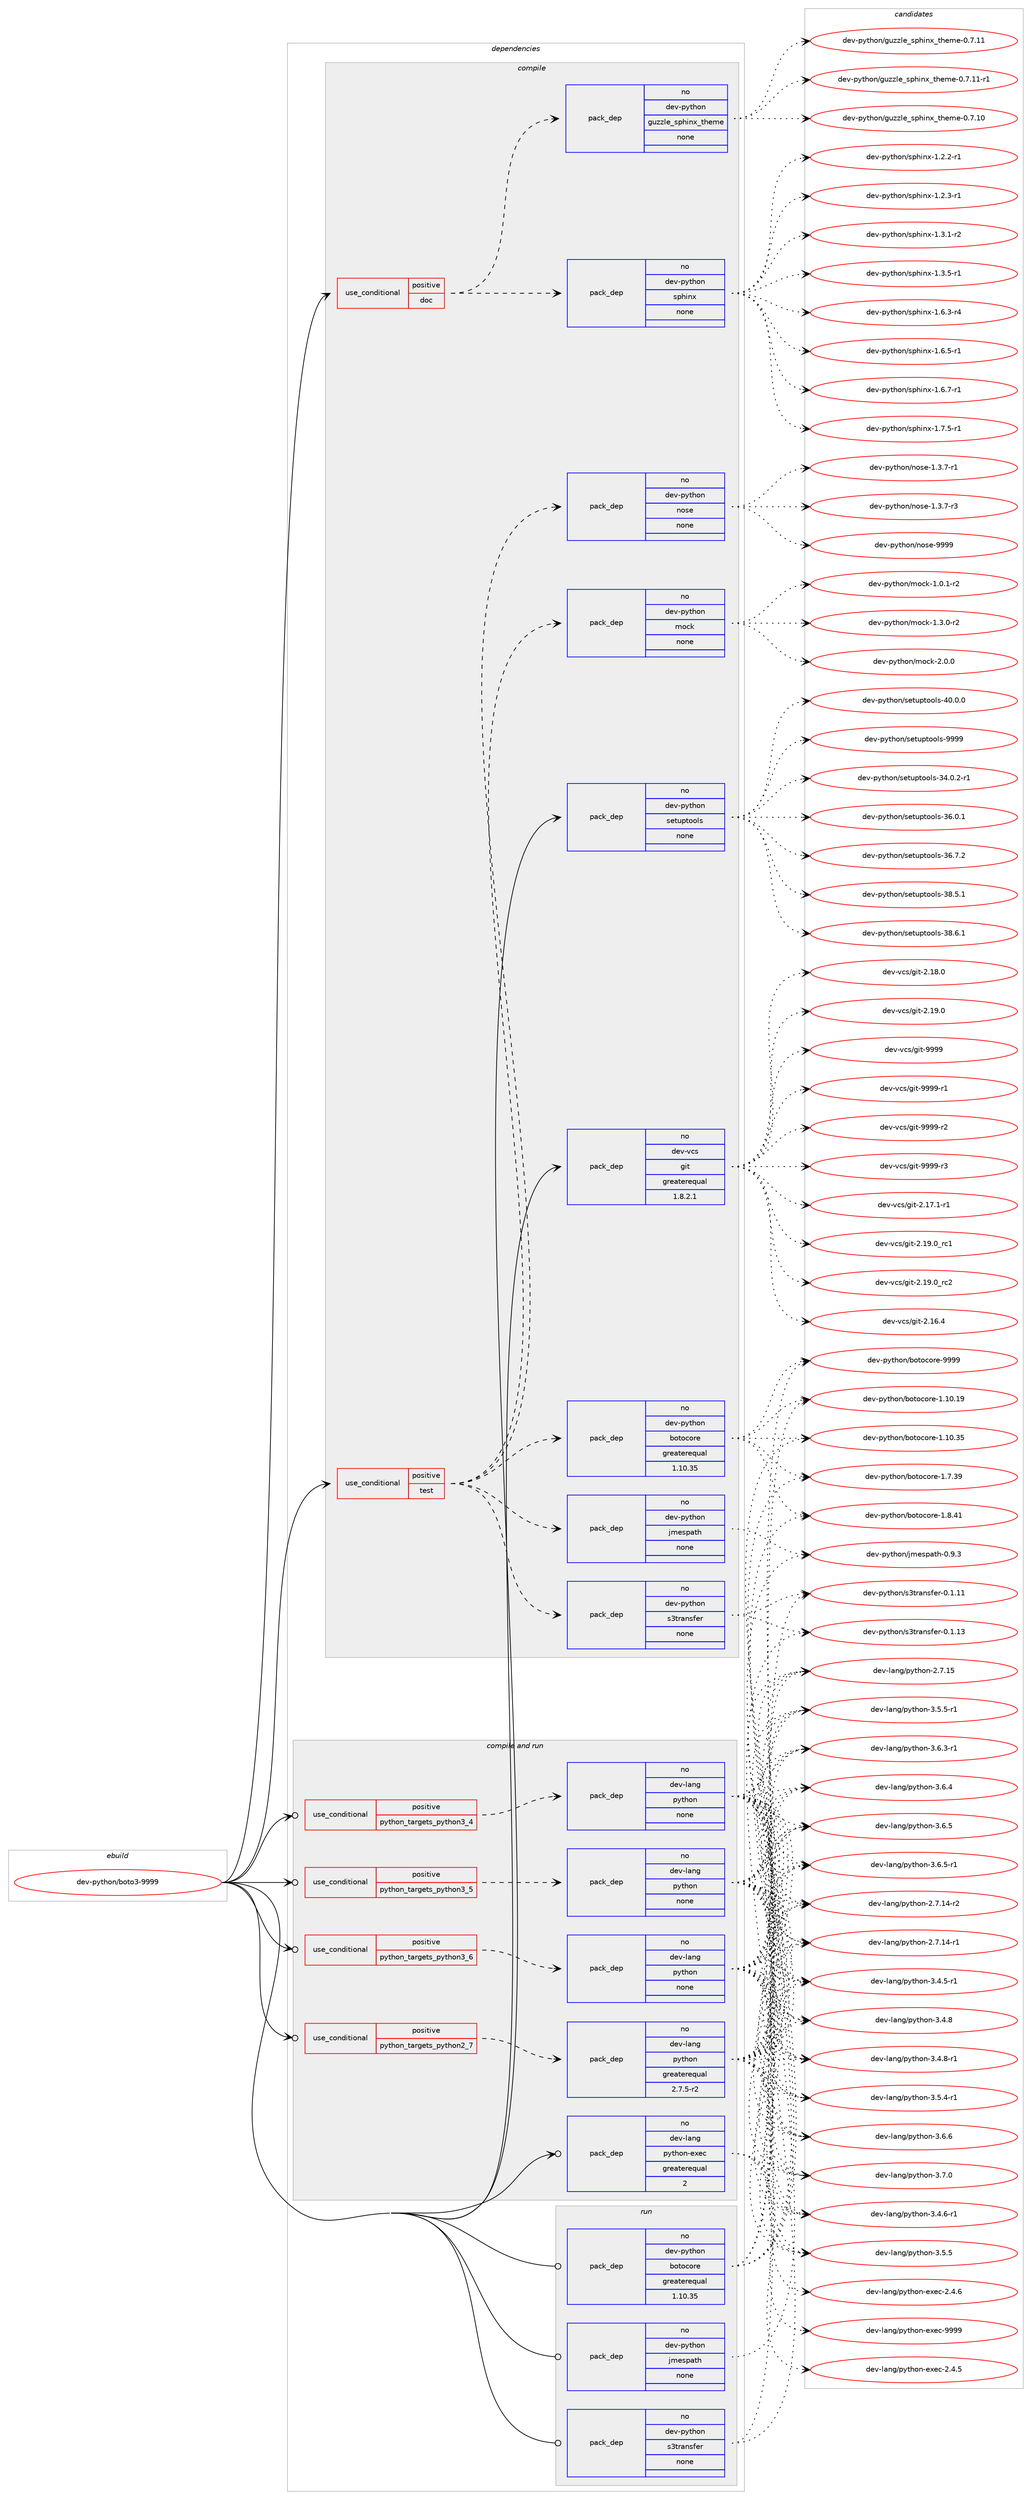 digraph prolog {

# *************
# Graph options
# *************

newrank=true;
concentrate=true;
compound=true;
graph [rankdir=LR,fontname=Helvetica,fontsize=10,ranksep=1.5];#, ranksep=2.5, nodesep=0.2];
edge  [arrowhead=vee];
node  [fontname=Helvetica,fontsize=10];

# **********
# The ebuild
# **********

subgraph cluster_leftcol {
color=gray;
rank=same;
label=<<i>ebuild</i>>;
id [label="dev-python/boto3-9999", color=red, width=4, href="../dev-python/boto3-9999.svg"];
}

# ****************
# The dependencies
# ****************

subgraph cluster_midcol {
color=gray;
label=<<i>dependencies</i>>;
subgraph cluster_compile {
fillcolor="#eeeeee";
style=filled;
label=<<i>compile</i>>;
subgraph cond1574 {
dependency5465 [label=<<TABLE BORDER="0" CELLBORDER="1" CELLSPACING="0" CELLPADDING="4"><TR><TD ROWSPAN="3" CELLPADDING="10">use_conditional</TD></TR><TR><TD>positive</TD></TR><TR><TD>doc</TD></TR></TABLE>>, shape=none, color=red];
subgraph pack3761 {
dependency5466 [label=<<TABLE BORDER="0" CELLBORDER="1" CELLSPACING="0" CELLPADDING="4" WIDTH="220"><TR><TD ROWSPAN="6" CELLPADDING="30">pack_dep</TD></TR><TR><TD WIDTH="110">no</TD></TR><TR><TD>dev-python</TD></TR><TR><TD>guzzle_sphinx_theme</TD></TR><TR><TD>none</TD></TR><TR><TD></TD></TR></TABLE>>, shape=none, color=blue];
}
dependency5465:e -> dependency5466:w [weight=20,style="dashed",arrowhead="vee"];
subgraph pack3762 {
dependency5467 [label=<<TABLE BORDER="0" CELLBORDER="1" CELLSPACING="0" CELLPADDING="4" WIDTH="220"><TR><TD ROWSPAN="6" CELLPADDING="30">pack_dep</TD></TR><TR><TD WIDTH="110">no</TD></TR><TR><TD>dev-python</TD></TR><TR><TD>sphinx</TD></TR><TR><TD>none</TD></TR><TR><TD></TD></TR></TABLE>>, shape=none, color=blue];
}
dependency5465:e -> dependency5467:w [weight=20,style="dashed",arrowhead="vee"];
}
id:e -> dependency5465:w [weight=20,style="solid",arrowhead="vee"];
subgraph cond1575 {
dependency5468 [label=<<TABLE BORDER="0" CELLBORDER="1" CELLSPACING="0" CELLPADDING="4"><TR><TD ROWSPAN="3" CELLPADDING="10">use_conditional</TD></TR><TR><TD>positive</TD></TR><TR><TD>test</TD></TR></TABLE>>, shape=none, color=red];
subgraph pack3763 {
dependency5469 [label=<<TABLE BORDER="0" CELLBORDER="1" CELLSPACING="0" CELLPADDING="4" WIDTH="220"><TR><TD ROWSPAN="6" CELLPADDING="30">pack_dep</TD></TR><TR><TD WIDTH="110">no</TD></TR><TR><TD>dev-python</TD></TR><TR><TD>botocore</TD></TR><TR><TD>greaterequal</TD></TR><TR><TD>1.10.35</TD></TR></TABLE>>, shape=none, color=blue];
}
dependency5468:e -> dependency5469:w [weight=20,style="dashed",arrowhead="vee"];
subgraph pack3764 {
dependency5470 [label=<<TABLE BORDER="0" CELLBORDER="1" CELLSPACING="0" CELLPADDING="4" WIDTH="220"><TR><TD ROWSPAN="6" CELLPADDING="30">pack_dep</TD></TR><TR><TD WIDTH="110">no</TD></TR><TR><TD>dev-python</TD></TR><TR><TD>jmespath</TD></TR><TR><TD>none</TD></TR><TR><TD></TD></TR></TABLE>>, shape=none, color=blue];
}
dependency5468:e -> dependency5470:w [weight=20,style="dashed",arrowhead="vee"];
subgraph pack3765 {
dependency5471 [label=<<TABLE BORDER="0" CELLBORDER="1" CELLSPACING="0" CELLPADDING="4" WIDTH="220"><TR><TD ROWSPAN="6" CELLPADDING="30">pack_dep</TD></TR><TR><TD WIDTH="110">no</TD></TR><TR><TD>dev-python</TD></TR><TR><TD>s3transfer</TD></TR><TR><TD>none</TD></TR><TR><TD></TD></TR></TABLE>>, shape=none, color=blue];
}
dependency5468:e -> dependency5471:w [weight=20,style="dashed",arrowhead="vee"];
subgraph pack3766 {
dependency5472 [label=<<TABLE BORDER="0" CELLBORDER="1" CELLSPACING="0" CELLPADDING="4" WIDTH="220"><TR><TD ROWSPAN="6" CELLPADDING="30">pack_dep</TD></TR><TR><TD WIDTH="110">no</TD></TR><TR><TD>dev-python</TD></TR><TR><TD>mock</TD></TR><TR><TD>none</TD></TR><TR><TD></TD></TR></TABLE>>, shape=none, color=blue];
}
dependency5468:e -> dependency5472:w [weight=20,style="dashed",arrowhead="vee"];
subgraph pack3767 {
dependency5473 [label=<<TABLE BORDER="0" CELLBORDER="1" CELLSPACING="0" CELLPADDING="4" WIDTH="220"><TR><TD ROWSPAN="6" CELLPADDING="30">pack_dep</TD></TR><TR><TD WIDTH="110">no</TD></TR><TR><TD>dev-python</TD></TR><TR><TD>nose</TD></TR><TR><TD>none</TD></TR><TR><TD></TD></TR></TABLE>>, shape=none, color=blue];
}
dependency5468:e -> dependency5473:w [weight=20,style="dashed",arrowhead="vee"];
}
id:e -> dependency5468:w [weight=20,style="solid",arrowhead="vee"];
subgraph pack3768 {
dependency5474 [label=<<TABLE BORDER="0" CELLBORDER="1" CELLSPACING="0" CELLPADDING="4" WIDTH="220"><TR><TD ROWSPAN="6" CELLPADDING="30">pack_dep</TD></TR><TR><TD WIDTH="110">no</TD></TR><TR><TD>dev-python</TD></TR><TR><TD>setuptools</TD></TR><TR><TD>none</TD></TR><TR><TD></TD></TR></TABLE>>, shape=none, color=blue];
}
id:e -> dependency5474:w [weight=20,style="solid",arrowhead="vee"];
subgraph pack3769 {
dependency5475 [label=<<TABLE BORDER="0" CELLBORDER="1" CELLSPACING="0" CELLPADDING="4" WIDTH="220"><TR><TD ROWSPAN="6" CELLPADDING="30">pack_dep</TD></TR><TR><TD WIDTH="110">no</TD></TR><TR><TD>dev-vcs</TD></TR><TR><TD>git</TD></TR><TR><TD>greaterequal</TD></TR><TR><TD>1.8.2.1</TD></TR></TABLE>>, shape=none, color=blue];
}
id:e -> dependency5475:w [weight=20,style="solid",arrowhead="vee"];
}
subgraph cluster_compileandrun {
fillcolor="#eeeeee";
style=filled;
label=<<i>compile and run</i>>;
subgraph cond1576 {
dependency5476 [label=<<TABLE BORDER="0" CELLBORDER="1" CELLSPACING="0" CELLPADDING="4"><TR><TD ROWSPAN="3" CELLPADDING="10">use_conditional</TD></TR><TR><TD>positive</TD></TR><TR><TD>python_targets_python2_7</TD></TR></TABLE>>, shape=none, color=red];
subgraph pack3770 {
dependency5477 [label=<<TABLE BORDER="0" CELLBORDER="1" CELLSPACING="0" CELLPADDING="4" WIDTH="220"><TR><TD ROWSPAN="6" CELLPADDING="30">pack_dep</TD></TR><TR><TD WIDTH="110">no</TD></TR><TR><TD>dev-lang</TD></TR><TR><TD>python</TD></TR><TR><TD>greaterequal</TD></TR><TR><TD>2.7.5-r2</TD></TR></TABLE>>, shape=none, color=blue];
}
dependency5476:e -> dependency5477:w [weight=20,style="dashed",arrowhead="vee"];
}
id:e -> dependency5476:w [weight=20,style="solid",arrowhead="odotvee"];
subgraph cond1577 {
dependency5478 [label=<<TABLE BORDER="0" CELLBORDER="1" CELLSPACING="0" CELLPADDING="4"><TR><TD ROWSPAN="3" CELLPADDING="10">use_conditional</TD></TR><TR><TD>positive</TD></TR><TR><TD>python_targets_python3_4</TD></TR></TABLE>>, shape=none, color=red];
subgraph pack3771 {
dependency5479 [label=<<TABLE BORDER="0" CELLBORDER="1" CELLSPACING="0" CELLPADDING="4" WIDTH="220"><TR><TD ROWSPAN="6" CELLPADDING="30">pack_dep</TD></TR><TR><TD WIDTH="110">no</TD></TR><TR><TD>dev-lang</TD></TR><TR><TD>python</TD></TR><TR><TD>none</TD></TR><TR><TD></TD></TR></TABLE>>, shape=none, color=blue];
}
dependency5478:e -> dependency5479:w [weight=20,style="dashed",arrowhead="vee"];
}
id:e -> dependency5478:w [weight=20,style="solid",arrowhead="odotvee"];
subgraph cond1578 {
dependency5480 [label=<<TABLE BORDER="0" CELLBORDER="1" CELLSPACING="0" CELLPADDING="4"><TR><TD ROWSPAN="3" CELLPADDING="10">use_conditional</TD></TR><TR><TD>positive</TD></TR><TR><TD>python_targets_python3_5</TD></TR></TABLE>>, shape=none, color=red];
subgraph pack3772 {
dependency5481 [label=<<TABLE BORDER="0" CELLBORDER="1" CELLSPACING="0" CELLPADDING="4" WIDTH="220"><TR><TD ROWSPAN="6" CELLPADDING="30">pack_dep</TD></TR><TR><TD WIDTH="110">no</TD></TR><TR><TD>dev-lang</TD></TR><TR><TD>python</TD></TR><TR><TD>none</TD></TR><TR><TD></TD></TR></TABLE>>, shape=none, color=blue];
}
dependency5480:e -> dependency5481:w [weight=20,style="dashed",arrowhead="vee"];
}
id:e -> dependency5480:w [weight=20,style="solid",arrowhead="odotvee"];
subgraph cond1579 {
dependency5482 [label=<<TABLE BORDER="0" CELLBORDER="1" CELLSPACING="0" CELLPADDING="4"><TR><TD ROWSPAN="3" CELLPADDING="10">use_conditional</TD></TR><TR><TD>positive</TD></TR><TR><TD>python_targets_python3_6</TD></TR></TABLE>>, shape=none, color=red];
subgraph pack3773 {
dependency5483 [label=<<TABLE BORDER="0" CELLBORDER="1" CELLSPACING="0" CELLPADDING="4" WIDTH="220"><TR><TD ROWSPAN="6" CELLPADDING="30">pack_dep</TD></TR><TR><TD WIDTH="110">no</TD></TR><TR><TD>dev-lang</TD></TR><TR><TD>python</TD></TR><TR><TD>none</TD></TR><TR><TD></TD></TR></TABLE>>, shape=none, color=blue];
}
dependency5482:e -> dependency5483:w [weight=20,style="dashed",arrowhead="vee"];
}
id:e -> dependency5482:w [weight=20,style="solid",arrowhead="odotvee"];
subgraph pack3774 {
dependency5484 [label=<<TABLE BORDER="0" CELLBORDER="1" CELLSPACING="0" CELLPADDING="4" WIDTH="220"><TR><TD ROWSPAN="6" CELLPADDING="30">pack_dep</TD></TR><TR><TD WIDTH="110">no</TD></TR><TR><TD>dev-lang</TD></TR><TR><TD>python-exec</TD></TR><TR><TD>greaterequal</TD></TR><TR><TD>2</TD></TR></TABLE>>, shape=none, color=blue];
}
id:e -> dependency5484:w [weight=20,style="solid",arrowhead="odotvee"];
}
subgraph cluster_run {
fillcolor="#eeeeee";
style=filled;
label=<<i>run</i>>;
subgraph pack3775 {
dependency5485 [label=<<TABLE BORDER="0" CELLBORDER="1" CELLSPACING="0" CELLPADDING="4" WIDTH="220"><TR><TD ROWSPAN="6" CELLPADDING="30">pack_dep</TD></TR><TR><TD WIDTH="110">no</TD></TR><TR><TD>dev-python</TD></TR><TR><TD>botocore</TD></TR><TR><TD>greaterequal</TD></TR><TR><TD>1.10.35</TD></TR></TABLE>>, shape=none, color=blue];
}
id:e -> dependency5485:w [weight=20,style="solid",arrowhead="odot"];
subgraph pack3776 {
dependency5486 [label=<<TABLE BORDER="0" CELLBORDER="1" CELLSPACING="0" CELLPADDING="4" WIDTH="220"><TR><TD ROWSPAN="6" CELLPADDING="30">pack_dep</TD></TR><TR><TD WIDTH="110">no</TD></TR><TR><TD>dev-python</TD></TR><TR><TD>jmespath</TD></TR><TR><TD>none</TD></TR><TR><TD></TD></TR></TABLE>>, shape=none, color=blue];
}
id:e -> dependency5486:w [weight=20,style="solid",arrowhead="odot"];
subgraph pack3777 {
dependency5487 [label=<<TABLE BORDER="0" CELLBORDER="1" CELLSPACING="0" CELLPADDING="4" WIDTH="220"><TR><TD ROWSPAN="6" CELLPADDING="30">pack_dep</TD></TR><TR><TD WIDTH="110">no</TD></TR><TR><TD>dev-python</TD></TR><TR><TD>s3transfer</TD></TR><TR><TD>none</TD></TR><TR><TD></TD></TR></TABLE>>, shape=none, color=blue];
}
id:e -> dependency5487:w [weight=20,style="solid",arrowhead="odot"];
}
}

# **************
# The candidates
# **************

subgraph cluster_choices {
rank=same;
color=gray;
label=<<i>candidates</i>>;

subgraph choice3761 {
color=black;
nodesep=1;
choice1001011184511212111610411111047103117122122108101951151121041051101209511610410110910145484655464948 [label="dev-python/guzzle_sphinx_theme-0.7.10", color=red, width=4,href="../dev-python/guzzle_sphinx_theme-0.7.10.svg"];
choice1001011184511212111610411111047103117122122108101951151121041051101209511610410110910145484655464949 [label="dev-python/guzzle_sphinx_theme-0.7.11", color=red, width=4,href="../dev-python/guzzle_sphinx_theme-0.7.11.svg"];
choice10010111845112121116104111110471031171221221081019511511210410511012095116104101109101454846554649494511449 [label="dev-python/guzzle_sphinx_theme-0.7.11-r1", color=red, width=4,href="../dev-python/guzzle_sphinx_theme-0.7.11-r1.svg"];
dependency5466:e -> choice1001011184511212111610411111047103117122122108101951151121041051101209511610410110910145484655464948:w [style=dotted,weight="100"];
dependency5466:e -> choice1001011184511212111610411111047103117122122108101951151121041051101209511610410110910145484655464949:w [style=dotted,weight="100"];
dependency5466:e -> choice10010111845112121116104111110471031171221221081019511511210410511012095116104101109101454846554649494511449:w [style=dotted,weight="100"];
}
subgraph choice3762 {
color=black;
nodesep=1;
choice10010111845112121116104111110471151121041051101204549465046504511449 [label="dev-python/sphinx-1.2.2-r1", color=red, width=4,href="../dev-python/sphinx-1.2.2-r1.svg"];
choice10010111845112121116104111110471151121041051101204549465046514511449 [label="dev-python/sphinx-1.2.3-r1", color=red, width=4,href="../dev-python/sphinx-1.2.3-r1.svg"];
choice10010111845112121116104111110471151121041051101204549465146494511450 [label="dev-python/sphinx-1.3.1-r2", color=red, width=4,href="../dev-python/sphinx-1.3.1-r2.svg"];
choice10010111845112121116104111110471151121041051101204549465146534511449 [label="dev-python/sphinx-1.3.5-r1", color=red, width=4,href="../dev-python/sphinx-1.3.5-r1.svg"];
choice10010111845112121116104111110471151121041051101204549465446514511452 [label="dev-python/sphinx-1.6.3-r4", color=red, width=4,href="../dev-python/sphinx-1.6.3-r4.svg"];
choice10010111845112121116104111110471151121041051101204549465446534511449 [label="dev-python/sphinx-1.6.5-r1", color=red, width=4,href="../dev-python/sphinx-1.6.5-r1.svg"];
choice10010111845112121116104111110471151121041051101204549465446554511449 [label="dev-python/sphinx-1.6.7-r1", color=red, width=4,href="../dev-python/sphinx-1.6.7-r1.svg"];
choice10010111845112121116104111110471151121041051101204549465546534511449 [label="dev-python/sphinx-1.7.5-r1", color=red, width=4,href="../dev-python/sphinx-1.7.5-r1.svg"];
dependency5467:e -> choice10010111845112121116104111110471151121041051101204549465046504511449:w [style=dotted,weight="100"];
dependency5467:e -> choice10010111845112121116104111110471151121041051101204549465046514511449:w [style=dotted,weight="100"];
dependency5467:e -> choice10010111845112121116104111110471151121041051101204549465146494511450:w [style=dotted,weight="100"];
dependency5467:e -> choice10010111845112121116104111110471151121041051101204549465146534511449:w [style=dotted,weight="100"];
dependency5467:e -> choice10010111845112121116104111110471151121041051101204549465446514511452:w [style=dotted,weight="100"];
dependency5467:e -> choice10010111845112121116104111110471151121041051101204549465446534511449:w [style=dotted,weight="100"];
dependency5467:e -> choice10010111845112121116104111110471151121041051101204549465446554511449:w [style=dotted,weight="100"];
dependency5467:e -> choice10010111845112121116104111110471151121041051101204549465546534511449:w [style=dotted,weight="100"];
}
subgraph choice3763 {
color=black;
nodesep=1;
choice100101118451121211161041111104798111116111991111141014549464948464957 [label="dev-python/botocore-1.10.19", color=red, width=4,href="../dev-python/botocore-1.10.19.svg"];
choice100101118451121211161041111104798111116111991111141014549464948465153 [label="dev-python/botocore-1.10.35", color=red, width=4,href="../dev-python/botocore-1.10.35.svg"];
choice1001011184511212111610411111047981111161119911111410145494655465157 [label="dev-python/botocore-1.7.39", color=red, width=4,href="../dev-python/botocore-1.7.39.svg"];
choice1001011184511212111610411111047981111161119911111410145494656465249 [label="dev-python/botocore-1.8.41", color=red, width=4,href="../dev-python/botocore-1.8.41.svg"];
choice100101118451121211161041111104798111116111991111141014557575757 [label="dev-python/botocore-9999", color=red, width=4,href="../dev-python/botocore-9999.svg"];
dependency5469:e -> choice100101118451121211161041111104798111116111991111141014549464948464957:w [style=dotted,weight="100"];
dependency5469:e -> choice100101118451121211161041111104798111116111991111141014549464948465153:w [style=dotted,weight="100"];
dependency5469:e -> choice1001011184511212111610411111047981111161119911111410145494655465157:w [style=dotted,weight="100"];
dependency5469:e -> choice1001011184511212111610411111047981111161119911111410145494656465249:w [style=dotted,weight="100"];
dependency5469:e -> choice100101118451121211161041111104798111116111991111141014557575757:w [style=dotted,weight="100"];
}
subgraph choice3764 {
color=black;
nodesep=1;
choice100101118451121211161041111104710610910111511297116104454846574651 [label="dev-python/jmespath-0.9.3", color=red, width=4,href="../dev-python/jmespath-0.9.3.svg"];
dependency5470:e -> choice100101118451121211161041111104710610910111511297116104454846574651:w [style=dotted,weight="100"];
}
subgraph choice3765 {
color=black;
nodesep=1;
choice1001011184511212111610411111047115511161149711011510210111445484649464949 [label="dev-python/s3transfer-0.1.11", color=red, width=4,href="../dev-python/s3transfer-0.1.11.svg"];
choice1001011184511212111610411111047115511161149711011510210111445484649464951 [label="dev-python/s3transfer-0.1.13", color=red, width=4,href="../dev-python/s3transfer-0.1.13.svg"];
dependency5471:e -> choice1001011184511212111610411111047115511161149711011510210111445484649464949:w [style=dotted,weight="100"];
dependency5471:e -> choice1001011184511212111610411111047115511161149711011510210111445484649464951:w [style=dotted,weight="100"];
}
subgraph choice3766 {
color=black;
nodesep=1;
choice1001011184511212111610411111047109111991074549464846494511450 [label="dev-python/mock-1.0.1-r2", color=red, width=4,href="../dev-python/mock-1.0.1-r2.svg"];
choice1001011184511212111610411111047109111991074549465146484511450 [label="dev-python/mock-1.3.0-r2", color=red, width=4,href="../dev-python/mock-1.3.0-r2.svg"];
choice100101118451121211161041111104710911199107455046484648 [label="dev-python/mock-2.0.0", color=red, width=4,href="../dev-python/mock-2.0.0.svg"];
dependency5472:e -> choice1001011184511212111610411111047109111991074549464846494511450:w [style=dotted,weight="100"];
dependency5472:e -> choice1001011184511212111610411111047109111991074549465146484511450:w [style=dotted,weight="100"];
dependency5472:e -> choice100101118451121211161041111104710911199107455046484648:w [style=dotted,weight="100"];
}
subgraph choice3767 {
color=black;
nodesep=1;
choice10010111845112121116104111110471101111151014549465146554511449 [label="dev-python/nose-1.3.7-r1", color=red, width=4,href="../dev-python/nose-1.3.7-r1.svg"];
choice10010111845112121116104111110471101111151014549465146554511451 [label="dev-python/nose-1.3.7-r3", color=red, width=4,href="../dev-python/nose-1.3.7-r3.svg"];
choice10010111845112121116104111110471101111151014557575757 [label="dev-python/nose-9999", color=red, width=4,href="../dev-python/nose-9999.svg"];
dependency5473:e -> choice10010111845112121116104111110471101111151014549465146554511449:w [style=dotted,weight="100"];
dependency5473:e -> choice10010111845112121116104111110471101111151014549465146554511451:w [style=dotted,weight="100"];
dependency5473:e -> choice10010111845112121116104111110471101111151014557575757:w [style=dotted,weight="100"];
}
subgraph choice3768 {
color=black;
nodesep=1;
choice1001011184511212111610411111047115101116117112116111111108115455152464846504511449 [label="dev-python/setuptools-34.0.2-r1", color=red, width=4,href="../dev-python/setuptools-34.0.2-r1.svg"];
choice100101118451121211161041111104711510111611711211611111110811545515446484649 [label="dev-python/setuptools-36.0.1", color=red, width=4,href="../dev-python/setuptools-36.0.1.svg"];
choice100101118451121211161041111104711510111611711211611111110811545515446554650 [label="dev-python/setuptools-36.7.2", color=red, width=4,href="../dev-python/setuptools-36.7.2.svg"];
choice100101118451121211161041111104711510111611711211611111110811545515646534649 [label="dev-python/setuptools-38.5.1", color=red, width=4,href="../dev-python/setuptools-38.5.1.svg"];
choice100101118451121211161041111104711510111611711211611111110811545515646544649 [label="dev-python/setuptools-38.6.1", color=red, width=4,href="../dev-python/setuptools-38.6.1.svg"];
choice100101118451121211161041111104711510111611711211611111110811545524846484648 [label="dev-python/setuptools-40.0.0", color=red, width=4,href="../dev-python/setuptools-40.0.0.svg"];
choice10010111845112121116104111110471151011161171121161111111081154557575757 [label="dev-python/setuptools-9999", color=red, width=4,href="../dev-python/setuptools-9999.svg"];
dependency5474:e -> choice1001011184511212111610411111047115101116117112116111111108115455152464846504511449:w [style=dotted,weight="100"];
dependency5474:e -> choice100101118451121211161041111104711510111611711211611111110811545515446484649:w [style=dotted,weight="100"];
dependency5474:e -> choice100101118451121211161041111104711510111611711211611111110811545515446554650:w [style=dotted,weight="100"];
dependency5474:e -> choice100101118451121211161041111104711510111611711211611111110811545515646534649:w [style=dotted,weight="100"];
dependency5474:e -> choice100101118451121211161041111104711510111611711211611111110811545515646544649:w [style=dotted,weight="100"];
dependency5474:e -> choice100101118451121211161041111104711510111611711211611111110811545524846484648:w [style=dotted,weight="100"];
dependency5474:e -> choice10010111845112121116104111110471151011161171121161111111081154557575757:w [style=dotted,weight="100"];
}
subgraph choice3769 {
color=black;
nodesep=1;
choice100101118451189911547103105116455046495546494511449 [label="dev-vcs/git-2.17.1-r1", color=red, width=4,href="../dev-vcs/git-2.17.1-r1.svg"];
choice10010111845118991154710310511645504649574648951149949 [label="dev-vcs/git-2.19.0_rc1", color=red, width=4,href="../dev-vcs/git-2.19.0_rc1.svg"];
choice10010111845118991154710310511645504649574648951149950 [label="dev-vcs/git-2.19.0_rc2", color=red, width=4,href="../dev-vcs/git-2.19.0_rc2.svg"];
choice10010111845118991154710310511645504649544652 [label="dev-vcs/git-2.16.4", color=red, width=4,href="../dev-vcs/git-2.16.4.svg"];
choice10010111845118991154710310511645504649564648 [label="dev-vcs/git-2.18.0", color=red, width=4,href="../dev-vcs/git-2.18.0.svg"];
choice10010111845118991154710310511645504649574648 [label="dev-vcs/git-2.19.0", color=red, width=4,href="../dev-vcs/git-2.19.0.svg"];
choice1001011184511899115471031051164557575757 [label="dev-vcs/git-9999", color=red, width=4,href="../dev-vcs/git-9999.svg"];
choice10010111845118991154710310511645575757574511449 [label="dev-vcs/git-9999-r1", color=red, width=4,href="../dev-vcs/git-9999-r1.svg"];
choice10010111845118991154710310511645575757574511450 [label="dev-vcs/git-9999-r2", color=red, width=4,href="../dev-vcs/git-9999-r2.svg"];
choice10010111845118991154710310511645575757574511451 [label="dev-vcs/git-9999-r3", color=red, width=4,href="../dev-vcs/git-9999-r3.svg"];
dependency5475:e -> choice100101118451189911547103105116455046495546494511449:w [style=dotted,weight="100"];
dependency5475:e -> choice10010111845118991154710310511645504649574648951149949:w [style=dotted,weight="100"];
dependency5475:e -> choice10010111845118991154710310511645504649574648951149950:w [style=dotted,weight="100"];
dependency5475:e -> choice10010111845118991154710310511645504649544652:w [style=dotted,weight="100"];
dependency5475:e -> choice10010111845118991154710310511645504649564648:w [style=dotted,weight="100"];
dependency5475:e -> choice10010111845118991154710310511645504649574648:w [style=dotted,weight="100"];
dependency5475:e -> choice1001011184511899115471031051164557575757:w [style=dotted,weight="100"];
dependency5475:e -> choice10010111845118991154710310511645575757574511449:w [style=dotted,weight="100"];
dependency5475:e -> choice10010111845118991154710310511645575757574511450:w [style=dotted,weight="100"];
dependency5475:e -> choice10010111845118991154710310511645575757574511451:w [style=dotted,weight="100"];
}
subgraph choice3770 {
color=black;
nodesep=1;
choice100101118451089711010347112121116104111110455046554649524511449 [label="dev-lang/python-2.7.14-r1", color=red, width=4,href="../dev-lang/python-2.7.14-r1.svg"];
choice100101118451089711010347112121116104111110455046554649524511450 [label="dev-lang/python-2.7.14-r2", color=red, width=4,href="../dev-lang/python-2.7.14-r2.svg"];
choice10010111845108971101034711212111610411111045504655464953 [label="dev-lang/python-2.7.15", color=red, width=4,href="../dev-lang/python-2.7.15.svg"];
choice1001011184510897110103471121211161041111104551465246534511449 [label="dev-lang/python-3.4.5-r1", color=red, width=4,href="../dev-lang/python-3.4.5-r1.svg"];
choice1001011184510897110103471121211161041111104551465246544511449 [label="dev-lang/python-3.4.6-r1", color=red, width=4,href="../dev-lang/python-3.4.6-r1.svg"];
choice100101118451089711010347112121116104111110455146524656 [label="dev-lang/python-3.4.8", color=red, width=4,href="../dev-lang/python-3.4.8.svg"];
choice1001011184510897110103471121211161041111104551465246564511449 [label="dev-lang/python-3.4.8-r1", color=red, width=4,href="../dev-lang/python-3.4.8-r1.svg"];
choice1001011184510897110103471121211161041111104551465346524511449 [label="dev-lang/python-3.5.4-r1", color=red, width=4,href="../dev-lang/python-3.5.4-r1.svg"];
choice100101118451089711010347112121116104111110455146534653 [label="dev-lang/python-3.5.5", color=red, width=4,href="../dev-lang/python-3.5.5.svg"];
choice1001011184510897110103471121211161041111104551465346534511449 [label="dev-lang/python-3.5.5-r1", color=red, width=4,href="../dev-lang/python-3.5.5-r1.svg"];
choice1001011184510897110103471121211161041111104551465446514511449 [label="dev-lang/python-3.6.3-r1", color=red, width=4,href="../dev-lang/python-3.6.3-r1.svg"];
choice100101118451089711010347112121116104111110455146544652 [label="dev-lang/python-3.6.4", color=red, width=4,href="../dev-lang/python-3.6.4.svg"];
choice100101118451089711010347112121116104111110455146544653 [label="dev-lang/python-3.6.5", color=red, width=4,href="../dev-lang/python-3.6.5.svg"];
choice1001011184510897110103471121211161041111104551465446534511449 [label="dev-lang/python-3.6.5-r1", color=red, width=4,href="../dev-lang/python-3.6.5-r1.svg"];
choice100101118451089711010347112121116104111110455146544654 [label="dev-lang/python-3.6.6", color=red, width=4,href="../dev-lang/python-3.6.6.svg"];
choice100101118451089711010347112121116104111110455146554648 [label="dev-lang/python-3.7.0", color=red, width=4,href="../dev-lang/python-3.7.0.svg"];
dependency5477:e -> choice100101118451089711010347112121116104111110455046554649524511449:w [style=dotted,weight="100"];
dependency5477:e -> choice100101118451089711010347112121116104111110455046554649524511450:w [style=dotted,weight="100"];
dependency5477:e -> choice10010111845108971101034711212111610411111045504655464953:w [style=dotted,weight="100"];
dependency5477:e -> choice1001011184510897110103471121211161041111104551465246534511449:w [style=dotted,weight="100"];
dependency5477:e -> choice1001011184510897110103471121211161041111104551465246544511449:w [style=dotted,weight="100"];
dependency5477:e -> choice100101118451089711010347112121116104111110455146524656:w [style=dotted,weight="100"];
dependency5477:e -> choice1001011184510897110103471121211161041111104551465246564511449:w [style=dotted,weight="100"];
dependency5477:e -> choice1001011184510897110103471121211161041111104551465346524511449:w [style=dotted,weight="100"];
dependency5477:e -> choice100101118451089711010347112121116104111110455146534653:w [style=dotted,weight="100"];
dependency5477:e -> choice1001011184510897110103471121211161041111104551465346534511449:w [style=dotted,weight="100"];
dependency5477:e -> choice1001011184510897110103471121211161041111104551465446514511449:w [style=dotted,weight="100"];
dependency5477:e -> choice100101118451089711010347112121116104111110455146544652:w [style=dotted,weight="100"];
dependency5477:e -> choice100101118451089711010347112121116104111110455146544653:w [style=dotted,weight="100"];
dependency5477:e -> choice1001011184510897110103471121211161041111104551465446534511449:w [style=dotted,weight="100"];
dependency5477:e -> choice100101118451089711010347112121116104111110455146544654:w [style=dotted,weight="100"];
dependency5477:e -> choice100101118451089711010347112121116104111110455146554648:w [style=dotted,weight="100"];
}
subgraph choice3771 {
color=black;
nodesep=1;
choice100101118451089711010347112121116104111110455046554649524511449 [label="dev-lang/python-2.7.14-r1", color=red, width=4,href="../dev-lang/python-2.7.14-r1.svg"];
choice100101118451089711010347112121116104111110455046554649524511450 [label="dev-lang/python-2.7.14-r2", color=red, width=4,href="../dev-lang/python-2.7.14-r2.svg"];
choice10010111845108971101034711212111610411111045504655464953 [label="dev-lang/python-2.7.15", color=red, width=4,href="../dev-lang/python-2.7.15.svg"];
choice1001011184510897110103471121211161041111104551465246534511449 [label="dev-lang/python-3.4.5-r1", color=red, width=4,href="../dev-lang/python-3.4.5-r1.svg"];
choice1001011184510897110103471121211161041111104551465246544511449 [label="dev-lang/python-3.4.6-r1", color=red, width=4,href="../dev-lang/python-3.4.6-r1.svg"];
choice100101118451089711010347112121116104111110455146524656 [label="dev-lang/python-3.4.8", color=red, width=4,href="../dev-lang/python-3.4.8.svg"];
choice1001011184510897110103471121211161041111104551465246564511449 [label="dev-lang/python-3.4.8-r1", color=red, width=4,href="../dev-lang/python-3.4.8-r1.svg"];
choice1001011184510897110103471121211161041111104551465346524511449 [label="dev-lang/python-3.5.4-r1", color=red, width=4,href="../dev-lang/python-3.5.4-r1.svg"];
choice100101118451089711010347112121116104111110455146534653 [label="dev-lang/python-3.5.5", color=red, width=4,href="../dev-lang/python-3.5.5.svg"];
choice1001011184510897110103471121211161041111104551465346534511449 [label="dev-lang/python-3.5.5-r1", color=red, width=4,href="../dev-lang/python-3.5.5-r1.svg"];
choice1001011184510897110103471121211161041111104551465446514511449 [label="dev-lang/python-3.6.3-r1", color=red, width=4,href="../dev-lang/python-3.6.3-r1.svg"];
choice100101118451089711010347112121116104111110455146544652 [label="dev-lang/python-3.6.4", color=red, width=4,href="../dev-lang/python-3.6.4.svg"];
choice100101118451089711010347112121116104111110455146544653 [label="dev-lang/python-3.6.5", color=red, width=4,href="../dev-lang/python-3.6.5.svg"];
choice1001011184510897110103471121211161041111104551465446534511449 [label="dev-lang/python-3.6.5-r1", color=red, width=4,href="../dev-lang/python-3.6.5-r1.svg"];
choice100101118451089711010347112121116104111110455146544654 [label="dev-lang/python-3.6.6", color=red, width=4,href="../dev-lang/python-3.6.6.svg"];
choice100101118451089711010347112121116104111110455146554648 [label="dev-lang/python-3.7.0", color=red, width=4,href="../dev-lang/python-3.7.0.svg"];
dependency5479:e -> choice100101118451089711010347112121116104111110455046554649524511449:w [style=dotted,weight="100"];
dependency5479:e -> choice100101118451089711010347112121116104111110455046554649524511450:w [style=dotted,weight="100"];
dependency5479:e -> choice10010111845108971101034711212111610411111045504655464953:w [style=dotted,weight="100"];
dependency5479:e -> choice1001011184510897110103471121211161041111104551465246534511449:w [style=dotted,weight="100"];
dependency5479:e -> choice1001011184510897110103471121211161041111104551465246544511449:w [style=dotted,weight="100"];
dependency5479:e -> choice100101118451089711010347112121116104111110455146524656:w [style=dotted,weight="100"];
dependency5479:e -> choice1001011184510897110103471121211161041111104551465246564511449:w [style=dotted,weight="100"];
dependency5479:e -> choice1001011184510897110103471121211161041111104551465346524511449:w [style=dotted,weight="100"];
dependency5479:e -> choice100101118451089711010347112121116104111110455146534653:w [style=dotted,weight="100"];
dependency5479:e -> choice1001011184510897110103471121211161041111104551465346534511449:w [style=dotted,weight="100"];
dependency5479:e -> choice1001011184510897110103471121211161041111104551465446514511449:w [style=dotted,weight="100"];
dependency5479:e -> choice100101118451089711010347112121116104111110455146544652:w [style=dotted,weight="100"];
dependency5479:e -> choice100101118451089711010347112121116104111110455146544653:w [style=dotted,weight="100"];
dependency5479:e -> choice1001011184510897110103471121211161041111104551465446534511449:w [style=dotted,weight="100"];
dependency5479:e -> choice100101118451089711010347112121116104111110455146544654:w [style=dotted,weight="100"];
dependency5479:e -> choice100101118451089711010347112121116104111110455146554648:w [style=dotted,weight="100"];
}
subgraph choice3772 {
color=black;
nodesep=1;
choice100101118451089711010347112121116104111110455046554649524511449 [label="dev-lang/python-2.7.14-r1", color=red, width=4,href="../dev-lang/python-2.7.14-r1.svg"];
choice100101118451089711010347112121116104111110455046554649524511450 [label="dev-lang/python-2.7.14-r2", color=red, width=4,href="../dev-lang/python-2.7.14-r2.svg"];
choice10010111845108971101034711212111610411111045504655464953 [label="dev-lang/python-2.7.15", color=red, width=4,href="../dev-lang/python-2.7.15.svg"];
choice1001011184510897110103471121211161041111104551465246534511449 [label="dev-lang/python-3.4.5-r1", color=red, width=4,href="../dev-lang/python-3.4.5-r1.svg"];
choice1001011184510897110103471121211161041111104551465246544511449 [label="dev-lang/python-3.4.6-r1", color=red, width=4,href="../dev-lang/python-3.4.6-r1.svg"];
choice100101118451089711010347112121116104111110455146524656 [label="dev-lang/python-3.4.8", color=red, width=4,href="../dev-lang/python-3.4.8.svg"];
choice1001011184510897110103471121211161041111104551465246564511449 [label="dev-lang/python-3.4.8-r1", color=red, width=4,href="../dev-lang/python-3.4.8-r1.svg"];
choice1001011184510897110103471121211161041111104551465346524511449 [label="dev-lang/python-3.5.4-r1", color=red, width=4,href="../dev-lang/python-3.5.4-r1.svg"];
choice100101118451089711010347112121116104111110455146534653 [label="dev-lang/python-3.5.5", color=red, width=4,href="../dev-lang/python-3.5.5.svg"];
choice1001011184510897110103471121211161041111104551465346534511449 [label="dev-lang/python-3.5.5-r1", color=red, width=4,href="../dev-lang/python-3.5.5-r1.svg"];
choice1001011184510897110103471121211161041111104551465446514511449 [label="dev-lang/python-3.6.3-r1", color=red, width=4,href="../dev-lang/python-3.6.3-r1.svg"];
choice100101118451089711010347112121116104111110455146544652 [label="dev-lang/python-3.6.4", color=red, width=4,href="../dev-lang/python-3.6.4.svg"];
choice100101118451089711010347112121116104111110455146544653 [label="dev-lang/python-3.6.5", color=red, width=4,href="../dev-lang/python-3.6.5.svg"];
choice1001011184510897110103471121211161041111104551465446534511449 [label="dev-lang/python-3.6.5-r1", color=red, width=4,href="../dev-lang/python-3.6.5-r1.svg"];
choice100101118451089711010347112121116104111110455146544654 [label="dev-lang/python-3.6.6", color=red, width=4,href="../dev-lang/python-3.6.6.svg"];
choice100101118451089711010347112121116104111110455146554648 [label="dev-lang/python-3.7.0", color=red, width=4,href="../dev-lang/python-3.7.0.svg"];
dependency5481:e -> choice100101118451089711010347112121116104111110455046554649524511449:w [style=dotted,weight="100"];
dependency5481:e -> choice100101118451089711010347112121116104111110455046554649524511450:w [style=dotted,weight="100"];
dependency5481:e -> choice10010111845108971101034711212111610411111045504655464953:w [style=dotted,weight="100"];
dependency5481:e -> choice1001011184510897110103471121211161041111104551465246534511449:w [style=dotted,weight="100"];
dependency5481:e -> choice1001011184510897110103471121211161041111104551465246544511449:w [style=dotted,weight="100"];
dependency5481:e -> choice100101118451089711010347112121116104111110455146524656:w [style=dotted,weight="100"];
dependency5481:e -> choice1001011184510897110103471121211161041111104551465246564511449:w [style=dotted,weight="100"];
dependency5481:e -> choice1001011184510897110103471121211161041111104551465346524511449:w [style=dotted,weight="100"];
dependency5481:e -> choice100101118451089711010347112121116104111110455146534653:w [style=dotted,weight="100"];
dependency5481:e -> choice1001011184510897110103471121211161041111104551465346534511449:w [style=dotted,weight="100"];
dependency5481:e -> choice1001011184510897110103471121211161041111104551465446514511449:w [style=dotted,weight="100"];
dependency5481:e -> choice100101118451089711010347112121116104111110455146544652:w [style=dotted,weight="100"];
dependency5481:e -> choice100101118451089711010347112121116104111110455146544653:w [style=dotted,weight="100"];
dependency5481:e -> choice1001011184510897110103471121211161041111104551465446534511449:w [style=dotted,weight="100"];
dependency5481:e -> choice100101118451089711010347112121116104111110455146544654:w [style=dotted,weight="100"];
dependency5481:e -> choice100101118451089711010347112121116104111110455146554648:w [style=dotted,weight="100"];
}
subgraph choice3773 {
color=black;
nodesep=1;
choice100101118451089711010347112121116104111110455046554649524511449 [label="dev-lang/python-2.7.14-r1", color=red, width=4,href="../dev-lang/python-2.7.14-r1.svg"];
choice100101118451089711010347112121116104111110455046554649524511450 [label="dev-lang/python-2.7.14-r2", color=red, width=4,href="../dev-lang/python-2.7.14-r2.svg"];
choice10010111845108971101034711212111610411111045504655464953 [label="dev-lang/python-2.7.15", color=red, width=4,href="../dev-lang/python-2.7.15.svg"];
choice1001011184510897110103471121211161041111104551465246534511449 [label="dev-lang/python-3.4.5-r1", color=red, width=4,href="../dev-lang/python-3.4.5-r1.svg"];
choice1001011184510897110103471121211161041111104551465246544511449 [label="dev-lang/python-3.4.6-r1", color=red, width=4,href="../dev-lang/python-3.4.6-r1.svg"];
choice100101118451089711010347112121116104111110455146524656 [label="dev-lang/python-3.4.8", color=red, width=4,href="../dev-lang/python-3.4.8.svg"];
choice1001011184510897110103471121211161041111104551465246564511449 [label="dev-lang/python-3.4.8-r1", color=red, width=4,href="../dev-lang/python-3.4.8-r1.svg"];
choice1001011184510897110103471121211161041111104551465346524511449 [label="dev-lang/python-3.5.4-r1", color=red, width=4,href="../dev-lang/python-3.5.4-r1.svg"];
choice100101118451089711010347112121116104111110455146534653 [label="dev-lang/python-3.5.5", color=red, width=4,href="../dev-lang/python-3.5.5.svg"];
choice1001011184510897110103471121211161041111104551465346534511449 [label="dev-lang/python-3.5.5-r1", color=red, width=4,href="../dev-lang/python-3.5.5-r1.svg"];
choice1001011184510897110103471121211161041111104551465446514511449 [label="dev-lang/python-3.6.3-r1", color=red, width=4,href="../dev-lang/python-3.6.3-r1.svg"];
choice100101118451089711010347112121116104111110455146544652 [label="dev-lang/python-3.6.4", color=red, width=4,href="../dev-lang/python-3.6.4.svg"];
choice100101118451089711010347112121116104111110455146544653 [label="dev-lang/python-3.6.5", color=red, width=4,href="../dev-lang/python-3.6.5.svg"];
choice1001011184510897110103471121211161041111104551465446534511449 [label="dev-lang/python-3.6.5-r1", color=red, width=4,href="../dev-lang/python-3.6.5-r1.svg"];
choice100101118451089711010347112121116104111110455146544654 [label="dev-lang/python-3.6.6", color=red, width=4,href="../dev-lang/python-3.6.6.svg"];
choice100101118451089711010347112121116104111110455146554648 [label="dev-lang/python-3.7.0", color=red, width=4,href="../dev-lang/python-3.7.0.svg"];
dependency5483:e -> choice100101118451089711010347112121116104111110455046554649524511449:w [style=dotted,weight="100"];
dependency5483:e -> choice100101118451089711010347112121116104111110455046554649524511450:w [style=dotted,weight="100"];
dependency5483:e -> choice10010111845108971101034711212111610411111045504655464953:w [style=dotted,weight="100"];
dependency5483:e -> choice1001011184510897110103471121211161041111104551465246534511449:w [style=dotted,weight="100"];
dependency5483:e -> choice1001011184510897110103471121211161041111104551465246544511449:w [style=dotted,weight="100"];
dependency5483:e -> choice100101118451089711010347112121116104111110455146524656:w [style=dotted,weight="100"];
dependency5483:e -> choice1001011184510897110103471121211161041111104551465246564511449:w [style=dotted,weight="100"];
dependency5483:e -> choice1001011184510897110103471121211161041111104551465346524511449:w [style=dotted,weight="100"];
dependency5483:e -> choice100101118451089711010347112121116104111110455146534653:w [style=dotted,weight="100"];
dependency5483:e -> choice1001011184510897110103471121211161041111104551465346534511449:w [style=dotted,weight="100"];
dependency5483:e -> choice1001011184510897110103471121211161041111104551465446514511449:w [style=dotted,weight="100"];
dependency5483:e -> choice100101118451089711010347112121116104111110455146544652:w [style=dotted,weight="100"];
dependency5483:e -> choice100101118451089711010347112121116104111110455146544653:w [style=dotted,weight="100"];
dependency5483:e -> choice1001011184510897110103471121211161041111104551465446534511449:w [style=dotted,weight="100"];
dependency5483:e -> choice100101118451089711010347112121116104111110455146544654:w [style=dotted,weight="100"];
dependency5483:e -> choice100101118451089711010347112121116104111110455146554648:w [style=dotted,weight="100"];
}
subgraph choice3774 {
color=black;
nodesep=1;
choice1001011184510897110103471121211161041111104510112010199455046524653 [label="dev-lang/python-exec-2.4.5", color=red, width=4,href="../dev-lang/python-exec-2.4.5.svg"];
choice1001011184510897110103471121211161041111104510112010199455046524654 [label="dev-lang/python-exec-2.4.6", color=red, width=4,href="../dev-lang/python-exec-2.4.6.svg"];
choice10010111845108971101034711212111610411111045101120101994557575757 [label="dev-lang/python-exec-9999", color=red, width=4,href="../dev-lang/python-exec-9999.svg"];
dependency5484:e -> choice1001011184510897110103471121211161041111104510112010199455046524653:w [style=dotted,weight="100"];
dependency5484:e -> choice1001011184510897110103471121211161041111104510112010199455046524654:w [style=dotted,weight="100"];
dependency5484:e -> choice10010111845108971101034711212111610411111045101120101994557575757:w [style=dotted,weight="100"];
}
subgraph choice3775 {
color=black;
nodesep=1;
choice100101118451121211161041111104798111116111991111141014549464948464957 [label="dev-python/botocore-1.10.19", color=red, width=4,href="../dev-python/botocore-1.10.19.svg"];
choice100101118451121211161041111104798111116111991111141014549464948465153 [label="dev-python/botocore-1.10.35", color=red, width=4,href="../dev-python/botocore-1.10.35.svg"];
choice1001011184511212111610411111047981111161119911111410145494655465157 [label="dev-python/botocore-1.7.39", color=red, width=4,href="../dev-python/botocore-1.7.39.svg"];
choice1001011184511212111610411111047981111161119911111410145494656465249 [label="dev-python/botocore-1.8.41", color=red, width=4,href="../dev-python/botocore-1.8.41.svg"];
choice100101118451121211161041111104798111116111991111141014557575757 [label="dev-python/botocore-9999", color=red, width=4,href="../dev-python/botocore-9999.svg"];
dependency5485:e -> choice100101118451121211161041111104798111116111991111141014549464948464957:w [style=dotted,weight="100"];
dependency5485:e -> choice100101118451121211161041111104798111116111991111141014549464948465153:w [style=dotted,weight="100"];
dependency5485:e -> choice1001011184511212111610411111047981111161119911111410145494655465157:w [style=dotted,weight="100"];
dependency5485:e -> choice1001011184511212111610411111047981111161119911111410145494656465249:w [style=dotted,weight="100"];
dependency5485:e -> choice100101118451121211161041111104798111116111991111141014557575757:w [style=dotted,weight="100"];
}
subgraph choice3776 {
color=black;
nodesep=1;
choice100101118451121211161041111104710610910111511297116104454846574651 [label="dev-python/jmespath-0.9.3", color=red, width=4,href="../dev-python/jmespath-0.9.3.svg"];
dependency5486:e -> choice100101118451121211161041111104710610910111511297116104454846574651:w [style=dotted,weight="100"];
}
subgraph choice3777 {
color=black;
nodesep=1;
choice1001011184511212111610411111047115511161149711011510210111445484649464949 [label="dev-python/s3transfer-0.1.11", color=red, width=4,href="../dev-python/s3transfer-0.1.11.svg"];
choice1001011184511212111610411111047115511161149711011510210111445484649464951 [label="dev-python/s3transfer-0.1.13", color=red, width=4,href="../dev-python/s3transfer-0.1.13.svg"];
dependency5487:e -> choice1001011184511212111610411111047115511161149711011510210111445484649464949:w [style=dotted,weight="100"];
dependency5487:e -> choice1001011184511212111610411111047115511161149711011510210111445484649464951:w [style=dotted,weight="100"];
}
}

}
